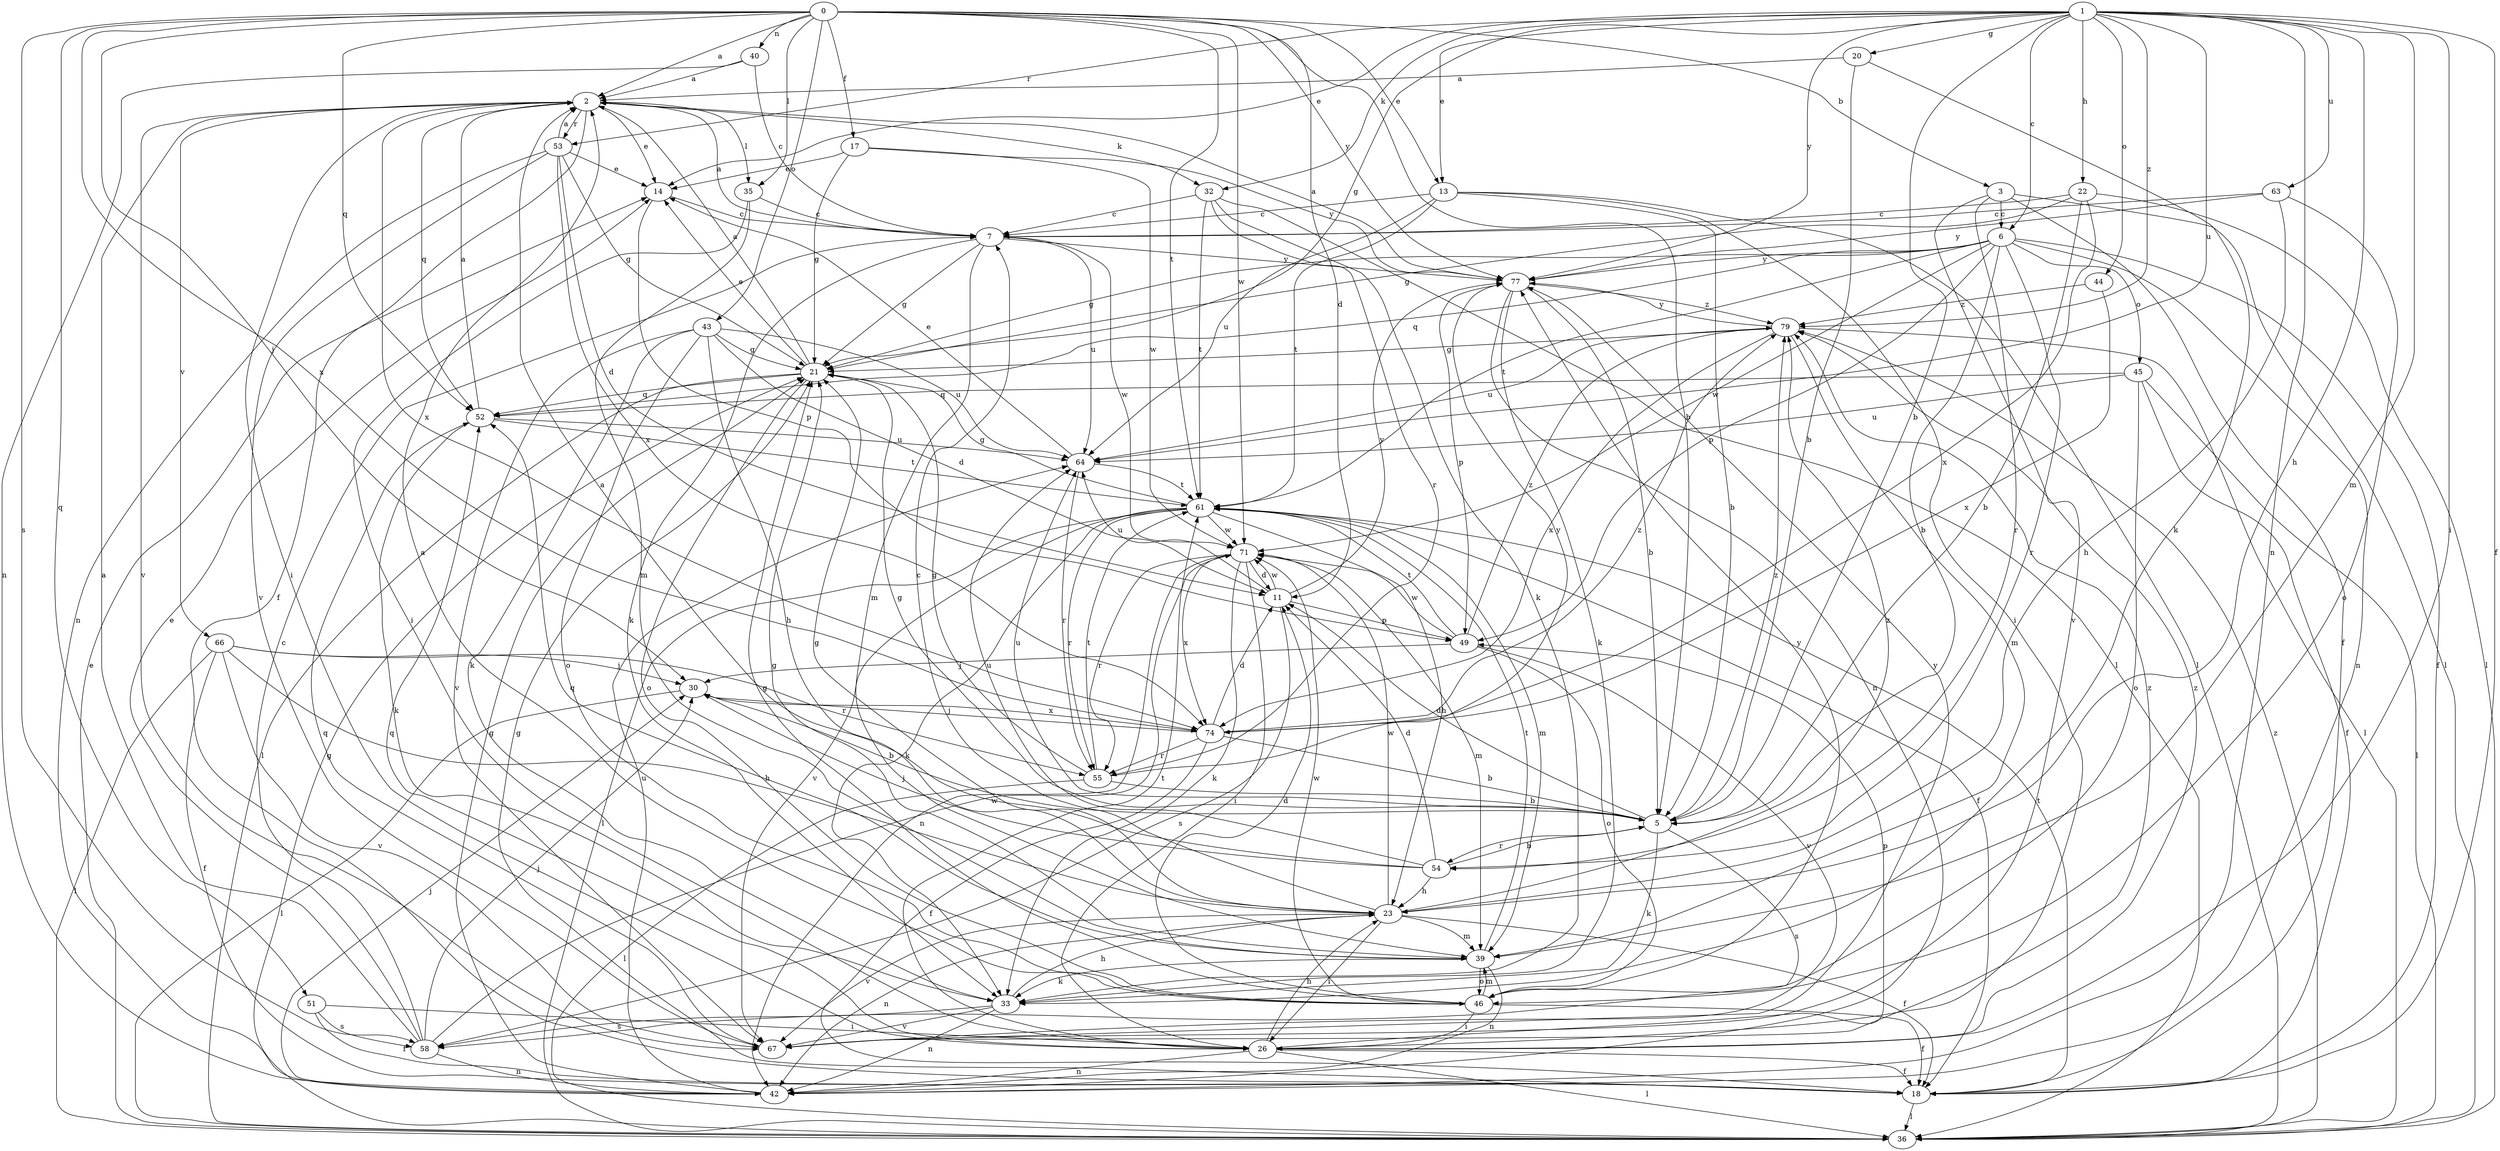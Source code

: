 strict digraph  {
0;
1;
2;
3;
5;
6;
7;
11;
13;
14;
17;
18;
20;
21;
22;
23;
26;
30;
32;
33;
35;
36;
39;
40;
42;
43;
44;
45;
46;
49;
51;
52;
53;
54;
55;
58;
61;
63;
64;
66;
67;
71;
74;
77;
79;
0 -> 2  [label=a];
0 -> 3  [label=b];
0 -> 5  [label=b];
0 -> 11  [label=d];
0 -> 13  [label=e];
0 -> 17  [label=f];
0 -> 30  [label=j];
0 -> 35  [label=l];
0 -> 40  [label=n];
0 -> 43  [label=o];
0 -> 51  [label=q];
0 -> 52  [label=q];
0 -> 58  [label=s];
0 -> 61  [label=t];
0 -> 71  [label=w];
0 -> 74  [label=x];
0 -> 77  [label=y];
1 -> 5  [label=b];
1 -> 6  [label=c];
1 -> 13  [label=e];
1 -> 14  [label=e];
1 -> 18  [label=f];
1 -> 20  [label=g];
1 -> 21  [label=g];
1 -> 22  [label=h];
1 -> 23  [label=h];
1 -> 26  [label=i];
1 -> 32  [label=k];
1 -> 39  [label=m];
1 -> 42  [label=n];
1 -> 44  [label=o];
1 -> 53  [label=r];
1 -> 63  [label=u];
1 -> 64  [label=u];
1 -> 77  [label=y];
1 -> 79  [label=z];
2 -> 14  [label=e];
2 -> 18  [label=f];
2 -> 26  [label=i];
2 -> 32  [label=k];
2 -> 35  [label=l];
2 -> 52  [label=q];
2 -> 53  [label=r];
2 -> 66  [label=v];
2 -> 67  [label=v];
2 -> 74  [label=x];
3 -> 6  [label=c];
3 -> 18  [label=f];
3 -> 36  [label=l];
3 -> 54  [label=r];
3 -> 67  [label=v];
5 -> 11  [label=d];
5 -> 21  [label=g];
5 -> 33  [label=k];
5 -> 54  [label=r];
5 -> 58  [label=s];
5 -> 64  [label=u];
5 -> 79  [label=z];
6 -> 5  [label=b];
6 -> 18  [label=f];
6 -> 21  [label=g];
6 -> 42  [label=n];
6 -> 45  [label=o];
6 -> 49  [label=p];
6 -> 52  [label=q];
6 -> 54  [label=r];
6 -> 61  [label=t];
6 -> 71  [label=w];
6 -> 77  [label=y];
7 -> 2  [label=a];
7 -> 21  [label=g];
7 -> 33  [label=k];
7 -> 39  [label=m];
7 -> 64  [label=u];
7 -> 71  [label=w];
7 -> 77  [label=y];
11 -> 49  [label=p];
11 -> 58  [label=s];
11 -> 64  [label=u];
11 -> 71  [label=w];
11 -> 77  [label=y];
13 -> 5  [label=b];
13 -> 7  [label=c];
13 -> 26  [label=i];
13 -> 36  [label=l];
13 -> 61  [label=t];
13 -> 64  [label=u];
14 -> 7  [label=c];
14 -> 49  [label=p];
17 -> 14  [label=e];
17 -> 21  [label=g];
17 -> 71  [label=w];
17 -> 77  [label=y];
18 -> 21  [label=g];
18 -> 36  [label=l];
18 -> 61  [label=t];
20 -> 2  [label=a];
20 -> 5  [label=b];
20 -> 33  [label=k];
21 -> 2  [label=a];
21 -> 14  [label=e];
21 -> 36  [label=l];
21 -> 46  [label=o];
21 -> 52  [label=q];
22 -> 5  [label=b];
22 -> 7  [label=c];
22 -> 21  [label=g];
22 -> 36  [label=l];
22 -> 74  [label=x];
23 -> 7  [label=c];
23 -> 18  [label=f];
23 -> 21  [label=g];
23 -> 26  [label=i];
23 -> 39  [label=m];
23 -> 42  [label=n];
23 -> 67  [label=v];
23 -> 71  [label=w];
23 -> 79  [label=z];
26 -> 18  [label=f];
26 -> 23  [label=h];
26 -> 36  [label=l];
26 -> 42  [label=n];
26 -> 49  [label=p];
26 -> 52  [label=q];
26 -> 61  [label=t];
26 -> 79  [label=z];
30 -> 5  [label=b];
30 -> 36  [label=l];
30 -> 74  [label=x];
32 -> 7  [label=c];
32 -> 33  [label=k];
32 -> 36  [label=l];
32 -> 55  [label=r];
32 -> 61  [label=t];
33 -> 23  [label=h];
33 -> 42  [label=n];
33 -> 58  [label=s];
33 -> 67  [label=v];
35 -> 7  [label=c];
35 -> 26  [label=i];
35 -> 39  [label=m];
36 -> 14  [label=e];
36 -> 21  [label=g];
36 -> 79  [label=z];
39 -> 21  [label=g];
39 -> 33  [label=k];
39 -> 42  [label=n];
39 -> 46  [label=o];
39 -> 52  [label=q];
39 -> 61  [label=t];
40 -> 2  [label=a];
40 -> 7  [label=c];
40 -> 42  [label=n];
42 -> 21  [label=g];
42 -> 30  [label=j];
42 -> 64  [label=u];
43 -> 11  [label=d];
43 -> 21  [label=g];
43 -> 23  [label=h];
43 -> 33  [label=k];
43 -> 46  [label=o];
43 -> 64  [label=u];
43 -> 67  [label=v];
44 -> 74  [label=x];
44 -> 79  [label=z];
45 -> 18  [label=f];
45 -> 36  [label=l];
45 -> 46  [label=o];
45 -> 52  [label=q];
45 -> 64  [label=u];
46 -> 2  [label=a];
46 -> 11  [label=d];
46 -> 18  [label=f];
46 -> 21  [label=g];
46 -> 26  [label=i];
46 -> 39  [label=m];
46 -> 71  [label=w];
46 -> 77  [label=y];
49 -> 30  [label=j];
49 -> 46  [label=o];
49 -> 61  [label=t];
49 -> 67  [label=v];
49 -> 71  [label=w];
49 -> 79  [label=z];
51 -> 18  [label=f];
51 -> 26  [label=i];
51 -> 58  [label=s];
52 -> 2  [label=a];
52 -> 33  [label=k];
52 -> 61  [label=t];
52 -> 64  [label=u];
53 -> 2  [label=a];
53 -> 11  [label=d];
53 -> 14  [label=e];
53 -> 21  [label=g];
53 -> 42  [label=n];
53 -> 67  [label=v];
53 -> 74  [label=x];
54 -> 2  [label=a];
54 -> 5  [label=b];
54 -> 11  [label=d];
54 -> 23  [label=h];
54 -> 30  [label=j];
54 -> 64  [label=u];
55 -> 5  [label=b];
55 -> 21  [label=g];
55 -> 36  [label=l];
55 -> 61  [label=t];
55 -> 77  [label=y];
58 -> 2  [label=a];
58 -> 7  [label=c];
58 -> 14  [label=e];
58 -> 30  [label=j];
58 -> 42  [label=n];
58 -> 71  [label=w];
61 -> 18  [label=f];
61 -> 21  [label=g];
61 -> 23  [label=h];
61 -> 33  [label=k];
61 -> 36  [label=l];
61 -> 39  [label=m];
61 -> 55  [label=r];
61 -> 67  [label=v];
61 -> 71  [label=w];
63 -> 7  [label=c];
63 -> 23  [label=h];
63 -> 46  [label=o];
63 -> 77  [label=y];
64 -> 14  [label=e];
64 -> 55  [label=r];
64 -> 61  [label=t];
66 -> 18  [label=f];
66 -> 23  [label=h];
66 -> 30  [label=j];
66 -> 36  [label=l];
66 -> 55  [label=r];
66 -> 67  [label=v];
67 -> 52  [label=q];
67 -> 77  [label=y];
67 -> 79  [label=z];
71 -> 11  [label=d];
71 -> 26  [label=i];
71 -> 33  [label=k];
71 -> 39  [label=m];
71 -> 42  [label=n];
71 -> 55  [label=r];
71 -> 74  [label=x];
74 -> 5  [label=b];
74 -> 11  [label=d];
74 -> 18  [label=f];
74 -> 30  [label=j];
74 -> 55  [label=r];
74 -> 79  [label=z];
77 -> 2  [label=a];
77 -> 5  [label=b];
77 -> 33  [label=k];
77 -> 42  [label=n];
77 -> 49  [label=p];
77 -> 79  [label=z];
79 -> 21  [label=g];
79 -> 36  [label=l];
79 -> 39  [label=m];
79 -> 64  [label=u];
79 -> 74  [label=x];
79 -> 77  [label=y];
}
